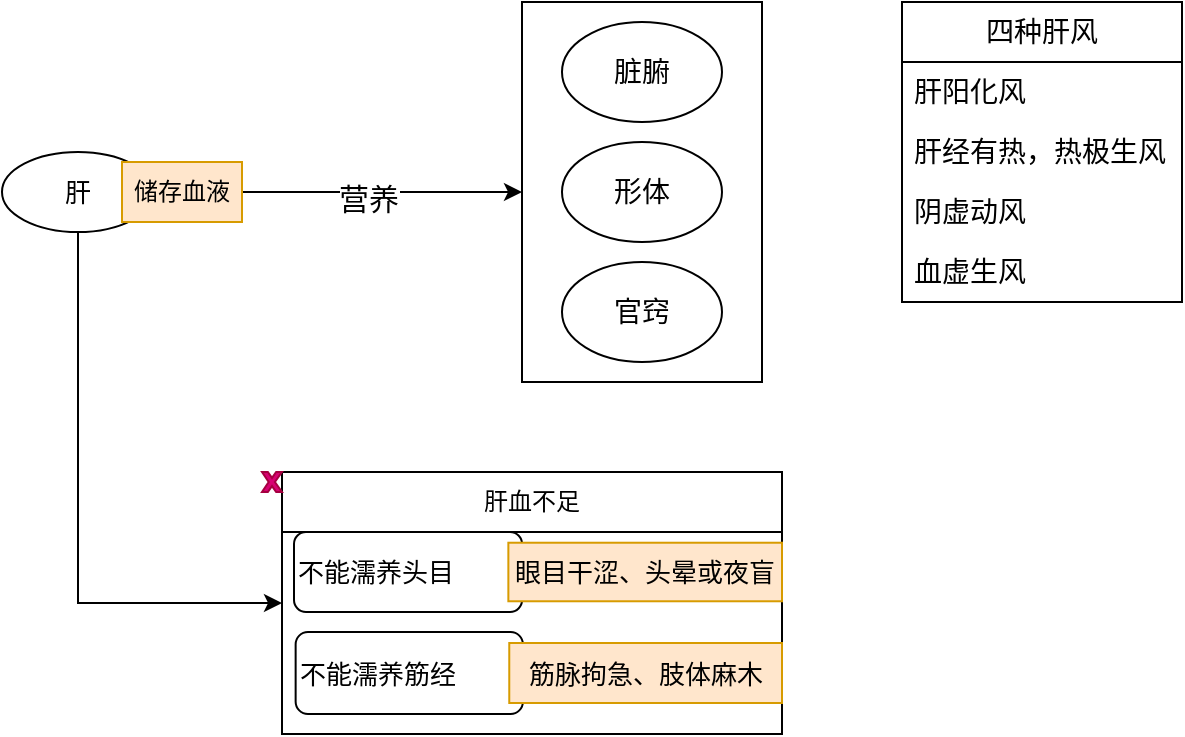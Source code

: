 <mxfile version="22.1.17" type="github">
  <diagram name="第 1 页" id="JK6JBXOP9RQf0usXEJeH">
    <mxGraphModel dx="1050" dy="557" grid="1" gridSize="10" guides="1" tooltips="1" connect="1" arrows="1" fold="1" page="1" pageScale="1" pageWidth="827" pageHeight="1169" math="0" shadow="0">
      <root>
        <mxCell id="0" />
        <mxCell id="1" parent="0" />
        <mxCell id="kIAk1iYzoB-Qb-6D6KU0-1" value="" style="group" vertex="1" connectable="0" parent="1">
          <mxGeometry x="80" y="150" width="120" height="40" as="geometry" />
        </mxCell>
        <mxCell id="kIAk1iYzoB-Qb-6D6KU0-2" value="肝" style="ellipse;whiteSpace=wrap;html=1;fontSize=13;" vertex="1" parent="kIAk1iYzoB-Qb-6D6KU0-1">
          <mxGeometry width="76" height="40" as="geometry" />
        </mxCell>
        <mxCell id="kIAk1iYzoB-Qb-6D6KU0-3" value="" style="endArrow=classic;html=1;rounded=0;exitX=1;exitY=0.5;exitDx=0;exitDy=0;" edge="1" parent="kIAk1iYzoB-Qb-6D6KU0-1" source="kIAk1iYzoB-Qb-6D6KU0-2" target="kIAk1iYzoB-Qb-6D6KU0-4">
          <mxGeometry width="50" height="50" relative="1" as="geometry">
            <mxPoint x="127" y="21" as="sourcePoint" />
            <mxPoint x="272" y="20" as="targetPoint" />
          </mxGeometry>
        </mxCell>
        <mxCell id="kIAk1iYzoB-Qb-6D6KU0-19" style="edgeStyle=orthogonalEdgeStyle;rounded=0;orthogonalLoop=1;jettySize=auto;html=1;exitX=1;exitY=0.5;exitDx=0;exitDy=0;" edge="1" parent="kIAk1iYzoB-Qb-6D6KU0-1" source="kIAk1iYzoB-Qb-6D6KU0-4">
          <mxGeometry relative="1" as="geometry">
            <mxPoint x="260" y="20" as="targetPoint" />
          </mxGeometry>
        </mxCell>
        <mxCell id="kIAk1iYzoB-Qb-6D6KU0-20" value="营养" style="edgeLabel;html=1;align=center;verticalAlign=middle;resizable=0;points=[];fontSize=15;" vertex="1" connectable="0" parent="kIAk1iYzoB-Qb-6D6KU0-19">
          <mxGeometry x="-0.106" y="-3" relative="1" as="geometry">
            <mxPoint as="offset" />
          </mxGeometry>
        </mxCell>
        <mxCell id="kIAk1iYzoB-Qb-6D6KU0-4" value="储存血液" style="text;html=1;strokeColor=#d79b00;fillColor=#ffe6cc;align=center;verticalAlign=middle;whiteSpace=wrap;rounded=0;" vertex="1" parent="kIAk1iYzoB-Qb-6D6KU0-1">
          <mxGeometry x="60" y="5" width="60" height="30" as="geometry" />
        </mxCell>
        <mxCell id="kIAk1iYzoB-Qb-6D6KU0-18" value="" style="group" vertex="1" connectable="0" parent="1">
          <mxGeometry x="340" y="75" width="120" height="190" as="geometry" />
        </mxCell>
        <mxCell id="kIAk1iYzoB-Qb-6D6KU0-17" value="" style="rounded=0;whiteSpace=wrap;html=1;" vertex="1" parent="kIAk1iYzoB-Qb-6D6KU0-18">
          <mxGeometry width="120" height="190" as="geometry" />
        </mxCell>
        <mxCell id="kIAk1iYzoB-Qb-6D6KU0-14" value="脏腑" style="ellipse;whiteSpace=wrap;html=1;fontSize=14;" vertex="1" parent="kIAk1iYzoB-Qb-6D6KU0-18">
          <mxGeometry x="20" y="10" width="80" height="50" as="geometry" />
        </mxCell>
        <mxCell id="kIAk1iYzoB-Qb-6D6KU0-15" value="形体" style="ellipse;whiteSpace=wrap;html=1;fontSize=14;" vertex="1" parent="kIAk1iYzoB-Qb-6D6KU0-18">
          <mxGeometry x="20" y="70" width="80" height="50" as="geometry" />
        </mxCell>
        <mxCell id="kIAk1iYzoB-Qb-6D6KU0-16" value="官窍" style="ellipse;whiteSpace=wrap;html=1;fontSize=14;" vertex="1" parent="kIAk1iYzoB-Qb-6D6KU0-18">
          <mxGeometry x="20" y="130" width="80" height="50" as="geometry" />
        </mxCell>
        <mxCell id="kIAk1iYzoB-Qb-6D6KU0-45" value="" style="group" vertex="1" connectable="0" parent="1">
          <mxGeometry x="210" y="310" width="260" height="131" as="geometry" />
        </mxCell>
        <mxCell id="kIAk1iYzoB-Qb-6D6KU0-24" value="肝血不足" style="swimlane;fontStyle=0;childLayout=stackLayout;horizontal=1;startSize=30;horizontalStack=0;resizeParent=1;resizeParentMax=0;resizeLast=0;collapsible=1;marginBottom=0;whiteSpace=wrap;html=1;" vertex="1" parent="kIAk1iYzoB-Qb-6D6KU0-45">
          <mxGeometry x="10" width="250" height="131" as="geometry">
            <mxRectangle x="10" width="90" height="30" as="alternateBounds" />
          </mxGeometry>
        </mxCell>
        <mxCell id="kIAk1iYzoB-Qb-6D6KU0-41" value="" style="group;fontSize=13;align=left;" vertex="1" connectable="0" parent="kIAk1iYzoB-Qb-6D6KU0-24">
          <mxGeometry y="30" width="250" height="101" as="geometry" />
        </mxCell>
        <mxCell id="kIAk1iYzoB-Qb-6D6KU0-65" value="" style="group" vertex="1" connectable="0" parent="kIAk1iYzoB-Qb-6D6KU0-41">
          <mxGeometry x="6" width="244" height="40" as="geometry" />
        </mxCell>
        <mxCell id="kIAk1iYzoB-Qb-6D6KU0-42" value="不能濡养头目" style="rounded=1;whiteSpace=wrap;html=1;fontSize=13;align=left;" vertex="1" parent="kIAk1iYzoB-Qb-6D6KU0-65">
          <mxGeometry width="114.019" height="40" as="geometry" />
        </mxCell>
        <mxCell id="kIAk1iYzoB-Qb-6D6KU0-43" value="眼目干涩、头晕或夜盲" style="text;html=1;strokeColor=#d79b00;fillColor=#ffe6cc;align=center;verticalAlign=middle;whiteSpace=wrap;rounded=0;fontSize=13;" vertex="1" parent="kIAk1iYzoB-Qb-6D6KU0-65">
          <mxGeometry x="107.178" y="5.366" width="136.822" height="29.268" as="geometry" />
        </mxCell>
        <mxCell id="kIAk1iYzoB-Qb-6D6KU0-56" value="" style="group;fontSize=13;align=left;" vertex="1" connectable="0" parent="kIAk1iYzoB-Qb-6D6KU0-41">
          <mxGeometry y="50" width="250" height="41" as="geometry" />
        </mxCell>
        <mxCell id="kIAk1iYzoB-Qb-6D6KU0-57" value="不能濡养筋经" style="rounded=1;whiteSpace=wrap;html=1;fontSize=13;align=left;" vertex="1" parent="kIAk1iYzoB-Qb-6D6KU0-56">
          <mxGeometry x="6.818" width="113.636" height="41" as="geometry" />
        </mxCell>
        <mxCell id="kIAk1iYzoB-Qb-6D6KU0-58" value="筋脉拘急、肢体麻木" style="text;html=1;strokeColor=#d79b00;fillColor=#ffe6cc;align=center;verticalAlign=middle;whiteSpace=wrap;rounded=0;fontSize=13;" vertex="1" parent="kIAk1iYzoB-Qb-6D6KU0-56">
          <mxGeometry x="113.636" y="5.5" width="136.364" height="30" as="geometry" />
        </mxCell>
        <mxCell id="kIAk1iYzoB-Qb-6D6KU0-44" value="" style="verticalLabelPosition=bottom;verticalAlign=top;html=1;shape=mxgraph.basic.x;fontColor=#ffffff;fillColor=#d80073;strokeColor=#A50040;" vertex="1" parent="kIAk1iYzoB-Qb-6D6KU0-45">
          <mxGeometry width="10" height="10" as="geometry" />
        </mxCell>
        <mxCell id="kIAk1iYzoB-Qb-6D6KU0-66" style="edgeStyle=orthogonalEdgeStyle;rounded=0;orthogonalLoop=1;jettySize=auto;html=1;exitX=0.5;exitY=1;exitDx=0;exitDy=0;entryX=0;entryY=0.5;entryDx=0;entryDy=0;" edge="1" parent="1" source="kIAk1iYzoB-Qb-6D6KU0-2" target="kIAk1iYzoB-Qb-6D6KU0-24">
          <mxGeometry relative="1" as="geometry" />
        </mxCell>
        <mxCell id="kIAk1iYzoB-Qb-6D6KU0-67" value="四种肝风" style="swimlane;fontStyle=0;childLayout=stackLayout;horizontal=1;startSize=30;horizontalStack=0;resizeParent=1;resizeParentMax=0;resizeLast=0;collapsible=1;marginBottom=0;whiteSpace=wrap;html=1;fontSize=14;" vertex="1" parent="1">
          <mxGeometry x="530" y="75" width="140" height="150" as="geometry">
            <mxRectangle x="560" y="70" width="90" height="30" as="alternateBounds" />
          </mxGeometry>
        </mxCell>
        <mxCell id="kIAk1iYzoB-Qb-6D6KU0-68" value="肝阳化风" style="text;strokeColor=none;fillColor=none;align=left;verticalAlign=middle;spacingLeft=4;spacingRight=4;overflow=hidden;points=[[0,0.5],[1,0.5]];portConstraint=eastwest;rotatable=0;whiteSpace=wrap;html=1;fontSize=14;" vertex="1" parent="kIAk1iYzoB-Qb-6D6KU0-67">
          <mxGeometry y="30" width="140" height="30" as="geometry" />
        </mxCell>
        <mxCell id="kIAk1iYzoB-Qb-6D6KU0-69" value="肝经有热，热极生风" style="text;strokeColor=none;fillColor=none;align=left;verticalAlign=middle;spacingLeft=4;spacingRight=4;overflow=hidden;points=[[0,0.5],[1,0.5]];portConstraint=eastwest;rotatable=0;whiteSpace=wrap;html=1;fontSize=14;" vertex="1" parent="kIAk1iYzoB-Qb-6D6KU0-67">
          <mxGeometry y="60" width="140" height="30" as="geometry" />
        </mxCell>
        <mxCell id="kIAk1iYzoB-Qb-6D6KU0-72" value="阴虚动风" style="text;strokeColor=none;fillColor=none;align=left;verticalAlign=middle;spacingLeft=4;spacingRight=4;overflow=hidden;points=[[0,0.5],[1,0.5]];portConstraint=eastwest;rotatable=0;whiteSpace=wrap;html=1;fontSize=14;" vertex="1" parent="kIAk1iYzoB-Qb-6D6KU0-67">
          <mxGeometry y="90" width="140" height="30" as="geometry" />
        </mxCell>
        <mxCell id="kIAk1iYzoB-Qb-6D6KU0-70" value="血虚生风" style="text;strokeColor=none;fillColor=none;align=left;verticalAlign=middle;spacingLeft=4;spacingRight=4;overflow=hidden;points=[[0,0.5],[1,0.5]];portConstraint=eastwest;rotatable=0;whiteSpace=wrap;html=1;fontSize=14;" vertex="1" parent="kIAk1iYzoB-Qb-6D6KU0-67">
          <mxGeometry y="120" width="140" height="30" as="geometry" />
        </mxCell>
      </root>
    </mxGraphModel>
  </diagram>
</mxfile>
